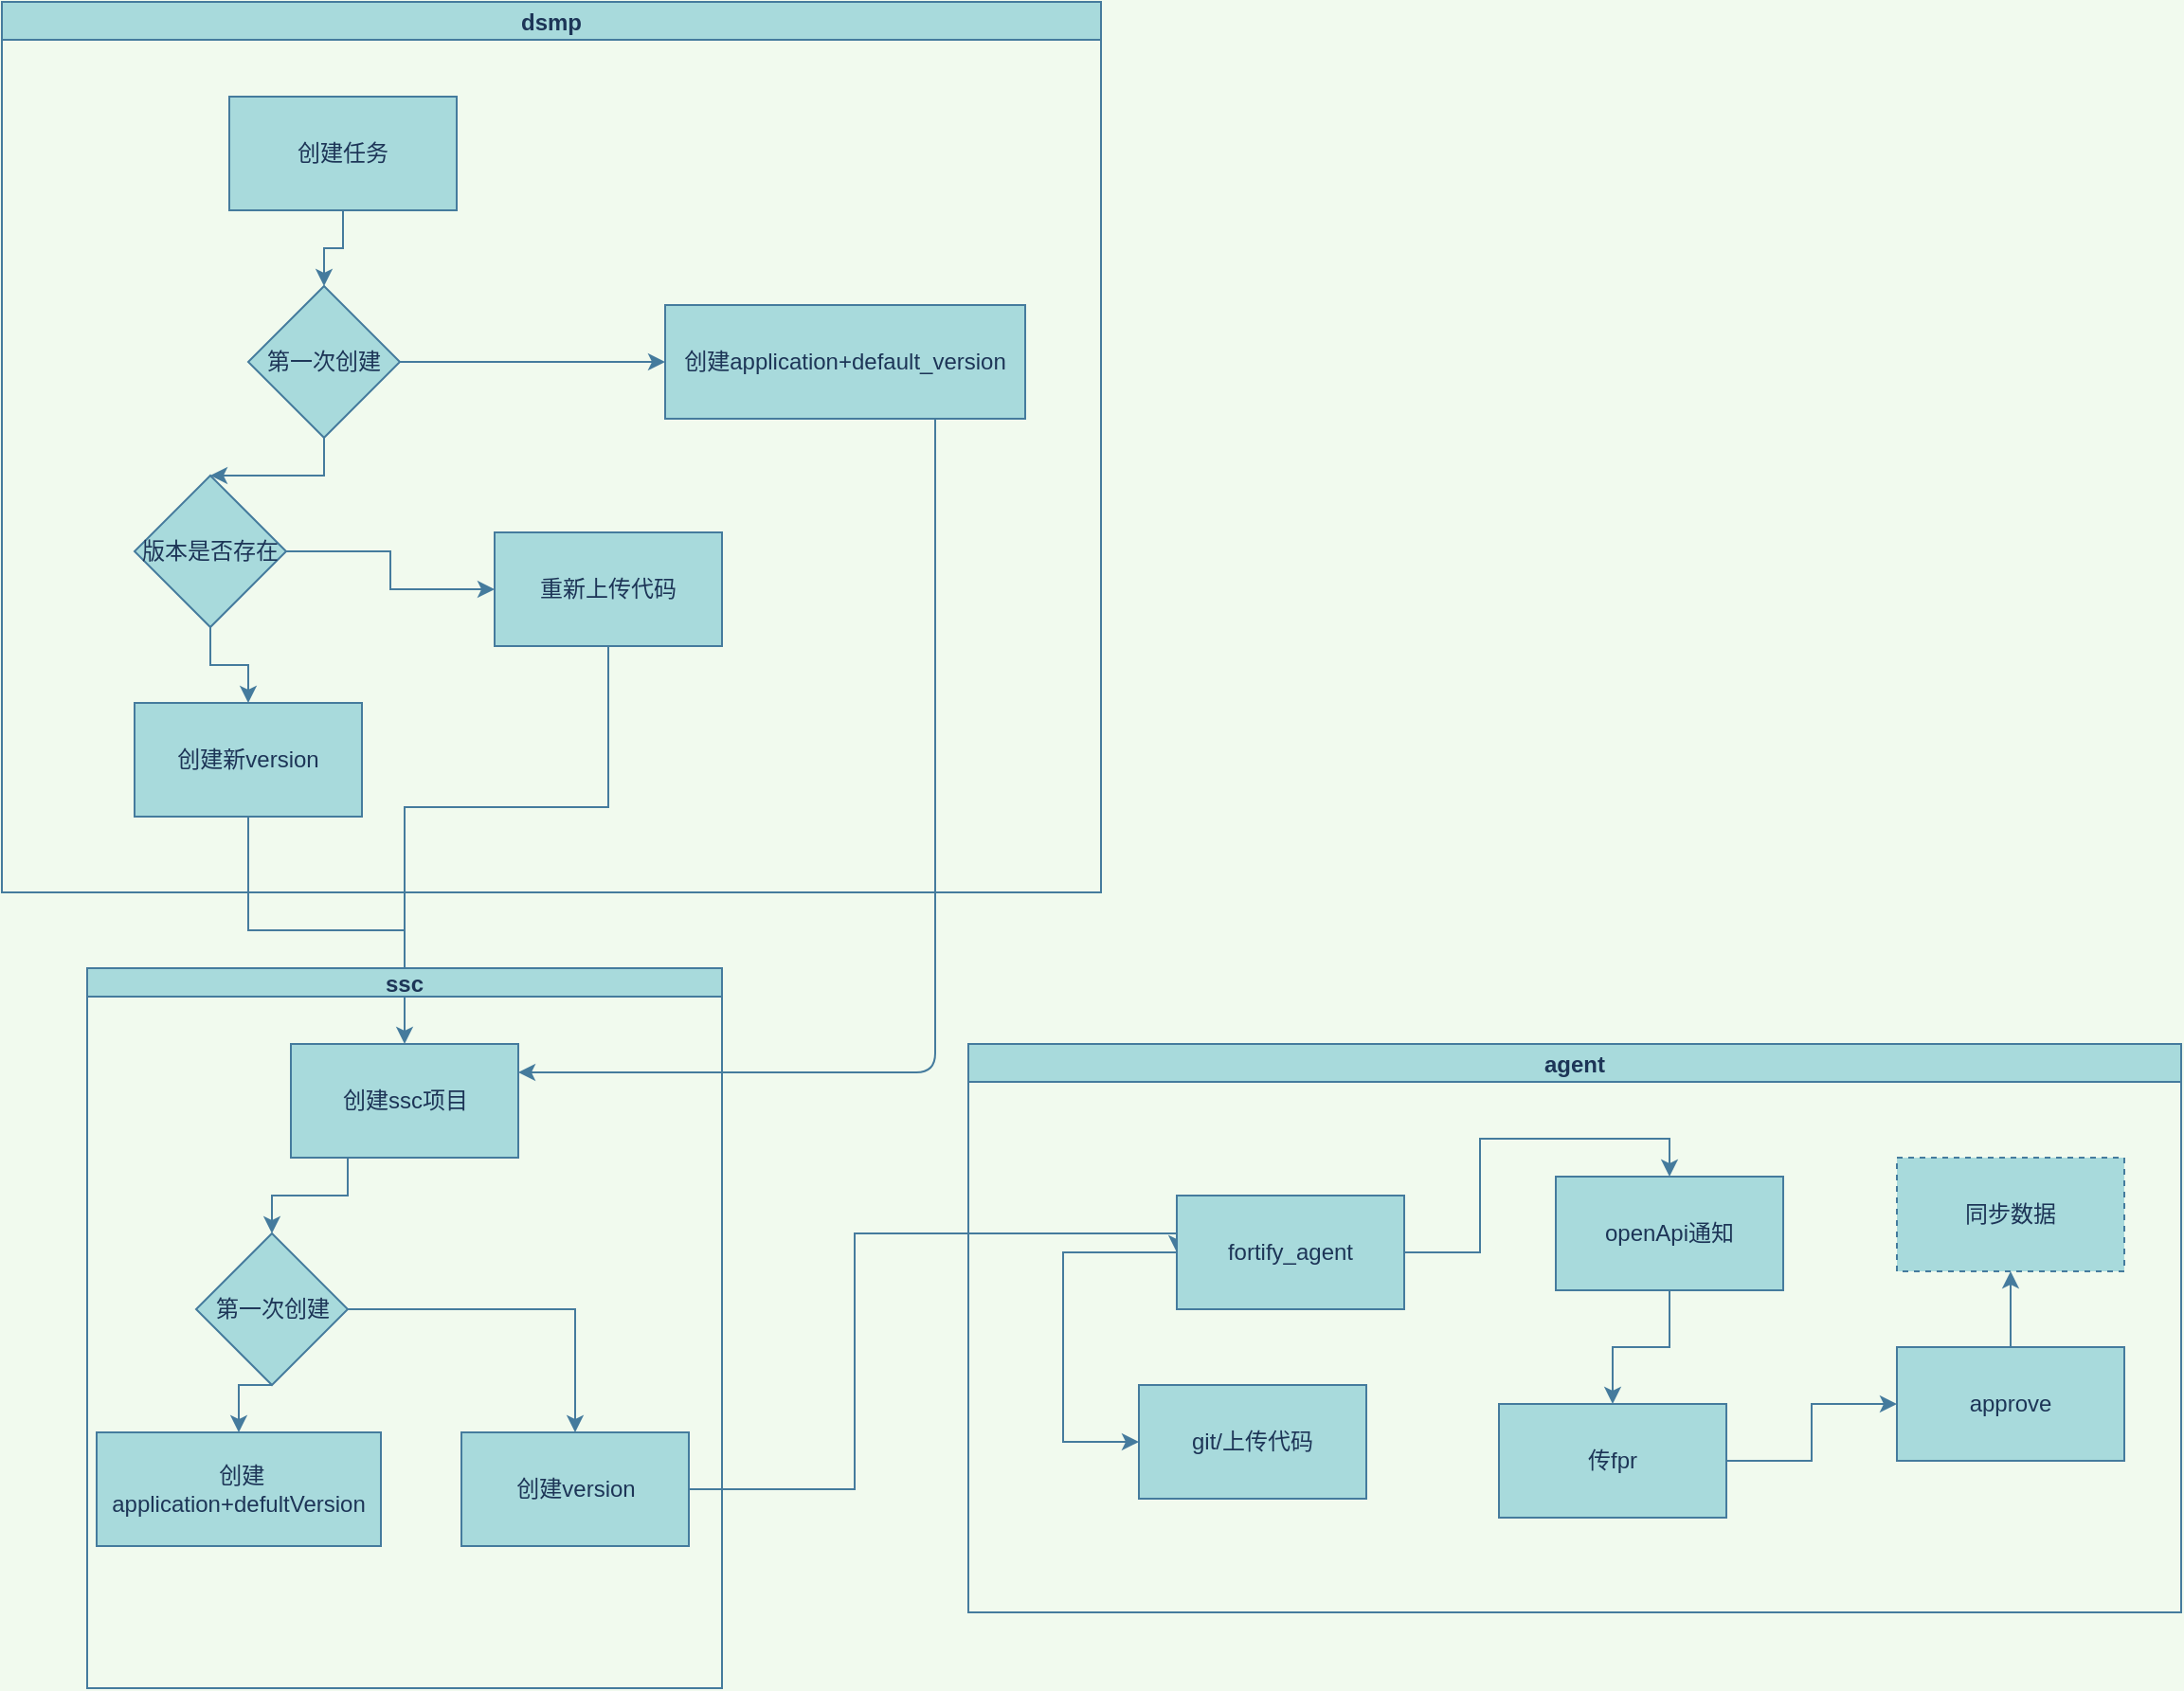 <mxfile version="17.4.6" type="github">
  <diagram id="smvMTfAswRQDZr9uLSh3" name="Page-1">
    <mxGraphModel dx="1662" dy="800" grid="1" gridSize="10" guides="1" tooltips="1" connect="1" arrows="1" fold="1" page="1" pageScale="1" pageWidth="827" pageHeight="1169" background="#F1FAEE" math="0" shadow="0">
      <root>
        <mxCell id="0" />
        <mxCell id="1" parent="0" />
        <mxCell id="6RZilpbmAJhJYDpMnW-6-48" style="edgeStyle=orthogonalEdgeStyle;curved=0;rounded=1;sketch=0;orthogonalLoop=1;jettySize=auto;html=1;exitX=0.75;exitY=1;exitDx=0;exitDy=0;entryX=1;entryY=0.25;entryDx=0;entryDy=0;fontColor=#1D3557;strokeColor=#457B9D;fillColor=#A8DADC;" edge="1" parent="1" source="6RZilpbmAJhJYDpMnW-6-4" target="6RZilpbmAJhJYDpMnW-6-14">
          <mxGeometry relative="1" as="geometry" />
        </mxCell>
        <mxCell id="6RZilpbmAJhJYDpMnW-6-32" style="edgeStyle=orthogonalEdgeStyle;rounded=0;orthogonalLoop=1;jettySize=auto;html=1;exitX=0.5;exitY=1;exitDx=0;exitDy=0;entryX=0.5;entryY=0;entryDx=0;entryDy=0;labelBackgroundColor=#F1FAEE;strokeColor=#457B9D;fontColor=#1D3557;" edge="1" parent="1" source="6RZilpbmAJhJYDpMnW-6-10" target="6RZilpbmAJhJYDpMnW-6-14">
          <mxGeometry relative="1" as="geometry" />
        </mxCell>
        <mxCell id="6RZilpbmAJhJYDpMnW-6-37" style="edgeStyle=orthogonalEdgeStyle;rounded=0;orthogonalLoop=1;jettySize=auto;html=1;exitX=1;exitY=0.5;exitDx=0;exitDy=0;entryX=0;entryY=0.5;entryDx=0;entryDy=0;labelBackgroundColor=#F1FAEE;strokeColor=#457B9D;fontColor=#1D3557;" edge="1" parent="1" source="6RZilpbmAJhJYDpMnW-6-17" target="6RZilpbmAJhJYDpMnW-6-19">
          <mxGeometry relative="1" as="geometry">
            <Array as="points">
              <mxPoint x="460" y="805" />
              <mxPoint x="460" y="670" />
            </Array>
          </mxGeometry>
        </mxCell>
        <mxCell id="6RZilpbmAJhJYDpMnW-6-44" value="agent" style="swimlane;startSize=20;fillColor=#A8DADC;strokeColor=#457B9D;fontColor=#1D3557;" vertex="1" parent="1">
          <mxGeometry x="520" y="570" width="640" height="300" as="geometry">
            <mxRectangle x="440" y="670" width="150" height="50" as="alternateBounds" />
          </mxGeometry>
        </mxCell>
        <mxCell id="6RZilpbmAJhJYDpMnW-6-22" value="传fpr" style="whiteSpace=wrap;html=1;rounded=0;fillColor=#A8DADC;strokeColor=#457B9D;fontColor=#1D3557;" vertex="1" parent="6RZilpbmAJhJYDpMnW-6-44">
          <mxGeometry x="280" y="190" width="120" height="60" as="geometry" />
        </mxCell>
        <mxCell id="6RZilpbmAJhJYDpMnW-6-20" value="git/上传代码" style="whiteSpace=wrap;html=1;rounded=0;fillColor=#A8DADC;strokeColor=#457B9D;fontColor=#1D3557;" vertex="1" parent="6RZilpbmAJhJYDpMnW-6-44">
          <mxGeometry x="90" y="180" width="120" height="60" as="geometry" />
        </mxCell>
        <mxCell id="6RZilpbmAJhJYDpMnW-6-19" value="fortify_agent" style="rounded=0;whiteSpace=wrap;html=1;fillColor=#A8DADC;strokeColor=#457B9D;fontColor=#1D3557;" vertex="1" parent="6RZilpbmAJhJYDpMnW-6-44">
          <mxGeometry x="110" y="80" width="120" height="60" as="geometry" />
        </mxCell>
        <mxCell id="6RZilpbmAJhJYDpMnW-6-21" value="" style="edgeStyle=orthogonalEdgeStyle;rounded=0;orthogonalLoop=1;jettySize=auto;html=1;labelBackgroundColor=#F1FAEE;strokeColor=#457B9D;fontColor=#1D3557;" edge="1" parent="6RZilpbmAJhJYDpMnW-6-44" source="6RZilpbmAJhJYDpMnW-6-19" target="6RZilpbmAJhJYDpMnW-6-20">
          <mxGeometry relative="1" as="geometry">
            <Array as="points">
              <mxPoint x="50" y="110" />
            </Array>
          </mxGeometry>
        </mxCell>
        <mxCell id="6RZilpbmAJhJYDpMnW-6-24" value="approve" style="whiteSpace=wrap;html=1;rounded=0;fillColor=#A8DADC;strokeColor=#457B9D;fontColor=#1D3557;" vertex="1" parent="6RZilpbmAJhJYDpMnW-6-44">
          <mxGeometry x="490" y="160" width="120" height="60" as="geometry" />
        </mxCell>
        <mxCell id="6RZilpbmAJhJYDpMnW-6-25" value="" style="edgeStyle=orthogonalEdgeStyle;rounded=0;orthogonalLoop=1;jettySize=auto;html=1;labelBackgroundColor=#F1FAEE;strokeColor=#457B9D;fontColor=#1D3557;" edge="1" parent="6RZilpbmAJhJYDpMnW-6-44" source="6RZilpbmAJhJYDpMnW-6-22" target="6RZilpbmAJhJYDpMnW-6-24">
          <mxGeometry relative="1" as="geometry" />
        </mxCell>
        <mxCell id="6RZilpbmAJhJYDpMnW-6-26" value="openApi通知" style="rounded=0;whiteSpace=wrap;html=1;fillColor=#A8DADC;strokeColor=#457B9D;fontColor=#1D3557;direction=east;container=0;" vertex="1" parent="6RZilpbmAJhJYDpMnW-6-44">
          <mxGeometry x="310" y="70" width="120" height="60" as="geometry" />
        </mxCell>
        <mxCell id="6RZilpbmAJhJYDpMnW-6-27" style="edgeStyle=orthogonalEdgeStyle;rounded=0;orthogonalLoop=1;jettySize=auto;html=1;exitX=1;exitY=0.5;exitDx=0;exitDy=0;entryX=0.5;entryY=0;entryDx=0;entryDy=0;labelBackgroundColor=#F1FAEE;strokeColor=#457B9D;fontColor=#1D3557;" edge="1" parent="6RZilpbmAJhJYDpMnW-6-44" source="6RZilpbmAJhJYDpMnW-6-19" target="6RZilpbmAJhJYDpMnW-6-26">
          <mxGeometry relative="1" as="geometry" />
        </mxCell>
        <mxCell id="6RZilpbmAJhJYDpMnW-6-28" style="edgeStyle=orthogonalEdgeStyle;rounded=0;orthogonalLoop=1;jettySize=auto;html=1;exitX=0.5;exitY=1;exitDx=0;exitDy=0;entryX=0.5;entryY=0;entryDx=0;entryDy=0;labelBackgroundColor=#F1FAEE;strokeColor=#457B9D;fontColor=#1D3557;" edge="1" parent="6RZilpbmAJhJYDpMnW-6-44" source="6RZilpbmAJhJYDpMnW-6-26" target="6RZilpbmAJhJYDpMnW-6-22">
          <mxGeometry relative="1" as="geometry" />
        </mxCell>
        <mxCell id="6RZilpbmAJhJYDpMnW-6-49" value="同步数据" style="rounded=0;whiteSpace=wrap;html=1;fillColor=#A8DADC;strokeColor=#457B9D;fontColor=#1D3557;dashed=1;" vertex="1" parent="6RZilpbmAJhJYDpMnW-6-44">
          <mxGeometry x="490" y="60" width="120" height="60" as="geometry" />
        </mxCell>
        <mxCell id="6RZilpbmAJhJYDpMnW-6-50" value="" style="edgeStyle=orthogonalEdgeStyle;curved=0;rounded=1;sketch=0;orthogonalLoop=1;jettySize=auto;html=1;fontColor=#1D3557;strokeColor=#457B9D;fillColor=#A8DADC;exitX=0.5;exitY=0;exitDx=0;exitDy=0;" edge="1" parent="6RZilpbmAJhJYDpMnW-6-44" source="6RZilpbmAJhJYDpMnW-6-24" target="6RZilpbmAJhJYDpMnW-6-49">
          <mxGeometry relative="1" as="geometry" />
        </mxCell>
        <mxCell id="6RZilpbmAJhJYDpMnW-6-46" value="dsmp" style="swimlane;startSize=20;fillColor=#A8DADC;strokeColor=#457B9D;fontColor=#1D3557;" vertex="1" parent="1">
          <mxGeometry x="10" y="20" width="580" height="470" as="geometry">
            <mxRectangle x="10" y="20" width="50" height="40" as="alternateBounds" />
          </mxGeometry>
        </mxCell>
        <mxCell id="6RZilpbmAJhJYDpMnW-6-8" value="版本是否存在" style="rhombus;whiteSpace=wrap;html=1;rounded=0;fillColor=#A8DADC;strokeColor=#457B9D;fontColor=#1D3557;" vertex="1" parent="6RZilpbmAJhJYDpMnW-6-46">
          <mxGeometry x="70" y="250" width="80" height="80" as="geometry" />
        </mxCell>
        <mxCell id="6RZilpbmAJhJYDpMnW-6-10" value="创建新version" style="whiteSpace=wrap;html=1;rounded=0;fillColor=#A8DADC;strokeColor=#457B9D;fontColor=#1D3557;" vertex="1" parent="6RZilpbmAJhJYDpMnW-6-46">
          <mxGeometry x="70" y="370" width="120" height="60" as="geometry" />
        </mxCell>
        <mxCell id="6RZilpbmAJhJYDpMnW-6-11" value="" style="edgeStyle=orthogonalEdgeStyle;rounded=0;orthogonalLoop=1;jettySize=auto;html=1;labelBackgroundColor=#F1FAEE;strokeColor=#457B9D;fontColor=#1D3557;" edge="1" parent="6RZilpbmAJhJYDpMnW-6-46" source="6RZilpbmAJhJYDpMnW-6-8" target="6RZilpbmAJhJYDpMnW-6-10">
          <mxGeometry relative="1" as="geometry" />
        </mxCell>
        <mxCell id="6RZilpbmAJhJYDpMnW-6-12" value="重新上传代码" style="whiteSpace=wrap;html=1;rounded=0;fillColor=#A8DADC;strokeColor=#457B9D;fontColor=#1D3557;" vertex="1" parent="6RZilpbmAJhJYDpMnW-6-46">
          <mxGeometry x="260" y="280" width="120" height="60" as="geometry" />
        </mxCell>
        <mxCell id="6RZilpbmAJhJYDpMnW-6-13" value="" style="edgeStyle=orthogonalEdgeStyle;rounded=0;orthogonalLoop=1;jettySize=auto;html=1;labelBackgroundColor=#F1FAEE;strokeColor=#457B9D;fontColor=#1D3557;" edge="1" parent="6RZilpbmAJhJYDpMnW-6-46" source="6RZilpbmAJhJYDpMnW-6-8" target="6RZilpbmAJhJYDpMnW-6-12">
          <mxGeometry relative="1" as="geometry" />
        </mxCell>
        <mxCell id="6RZilpbmAJhJYDpMnW-6-1" value="创建任务" style="rounded=0;whiteSpace=wrap;html=1;fillColor=#A8DADC;strokeColor=#457B9D;fontColor=#1D3557;" vertex="1" parent="6RZilpbmAJhJYDpMnW-6-46">
          <mxGeometry x="120" y="50" width="120" height="60" as="geometry" />
        </mxCell>
        <mxCell id="6RZilpbmAJhJYDpMnW-6-2" value="第一次创建" style="rhombus;whiteSpace=wrap;html=1;rounded=0;fillColor=#A8DADC;strokeColor=#457B9D;fontColor=#1D3557;" vertex="1" parent="6RZilpbmAJhJYDpMnW-6-46">
          <mxGeometry x="130" y="150" width="80" height="80" as="geometry" />
        </mxCell>
        <mxCell id="6RZilpbmAJhJYDpMnW-6-3" value="" style="edgeStyle=orthogonalEdgeStyle;rounded=0;orthogonalLoop=1;jettySize=auto;html=1;labelBackgroundColor=#F1FAEE;strokeColor=#457B9D;fontColor=#1D3557;" edge="1" parent="6RZilpbmAJhJYDpMnW-6-46" source="6RZilpbmAJhJYDpMnW-6-1" target="6RZilpbmAJhJYDpMnW-6-2">
          <mxGeometry relative="1" as="geometry" />
        </mxCell>
        <mxCell id="6RZilpbmAJhJYDpMnW-6-9" value="" style="edgeStyle=orthogonalEdgeStyle;rounded=0;orthogonalLoop=1;jettySize=auto;html=1;labelBackgroundColor=#F1FAEE;strokeColor=#457B9D;fontColor=#1D3557;" edge="1" parent="6RZilpbmAJhJYDpMnW-6-46" source="6RZilpbmAJhJYDpMnW-6-2" target="6RZilpbmAJhJYDpMnW-6-8">
          <mxGeometry relative="1" as="geometry" />
        </mxCell>
        <mxCell id="6RZilpbmAJhJYDpMnW-6-4" value="创建application+default_version&lt;br&gt;" style="whiteSpace=wrap;html=1;rounded=0;fillColor=#A8DADC;strokeColor=#457B9D;fontColor=#1D3557;" vertex="1" parent="6RZilpbmAJhJYDpMnW-6-46">
          <mxGeometry x="350" y="160" width="190" height="60" as="geometry" />
        </mxCell>
        <mxCell id="6RZilpbmAJhJYDpMnW-6-5" value="" style="edgeStyle=orthogonalEdgeStyle;rounded=0;orthogonalLoop=1;jettySize=auto;html=1;labelBackgroundColor=#F1FAEE;strokeColor=#457B9D;fontColor=#1D3557;" edge="1" parent="6RZilpbmAJhJYDpMnW-6-46" source="6RZilpbmAJhJYDpMnW-6-2" target="6RZilpbmAJhJYDpMnW-6-4">
          <mxGeometry relative="1" as="geometry" />
        </mxCell>
        <mxCell id="6RZilpbmAJhJYDpMnW-6-47" value="ssc" style="swimlane;startSize=15;fillColor=#A8DADC;strokeColor=#457B9D;fontColor=#1D3557;" vertex="1" parent="1">
          <mxGeometry x="55" y="530" width="335" height="380" as="geometry">
            <mxRectangle x="22.5" y="585" width="50" height="20" as="alternateBounds" />
          </mxGeometry>
        </mxCell>
        <mxCell id="6RZilpbmAJhJYDpMnW-6-17" value="创建version" style="whiteSpace=wrap;html=1;rounded=0;fillColor=#A8DADC;strokeColor=#457B9D;fontColor=#1D3557;" vertex="1" parent="6RZilpbmAJhJYDpMnW-6-47">
          <mxGeometry x="197.5" y="245" width="120" height="60" as="geometry" />
        </mxCell>
        <mxCell id="6RZilpbmAJhJYDpMnW-6-15" value="&amp;nbsp;创建application+defultVersion" style="rounded=0;whiteSpace=wrap;html=1;fillColor=#A8DADC;strokeColor=#457B9D;fontColor=#1D3557;" vertex="1" parent="6RZilpbmAJhJYDpMnW-6-47">
          <mxGeometry x="5" y="245" width="150" height="60" as="geometry" />
        </mxCell>
        <mxCell id="6RZilpbmAJhJYDpMnW-6-14" value="创建ssc项目" style="rounded=0;whiteSpace=wrap;html=1;fillColor=#A8DADC;strokeColor=#457B9D;fontColor=#1D3557;" vertex="1" parent="6RZilpbmAJhJYDpMnW-6-47">
          <mxGeometry x="107.5" y="40" width="120" height="60" as="geometry" />
        </mxCell>
        <mxCell id="6RZilpbmAJhJYDpMnW-6-34" value="第一次创建" style="rhombus;whiteSpace=wrap;html=1;fillColor=#A8DADC;strokeColor=#457B9D;fontColor=#1D3557;" vertex="1" parent="6RZilpbmAJhJYDpMnW-6-47">
          <mxGeometry x="57.5" y="140" width="80" height="80" as="geometry" />
        </mxCell>
        <mxCell id="6RZilpbmAJhJYDpMnW-6-35" style="edgeStyle=orthogonalEdgeStyle;rounded=0;orthogonalLoop=1;jettySize=auto;html=1;exitX=0.25;exitY=1;exitDx=0;exitDy=0;entryX=0.5;entryY=0;entryDx=0;entryDy=0;labelBackgroundColor=#F1FAEE;strokeColor=#457B9D;fontColor=#1D3557;" edge="1" parent="6RZilpbmAJhJYDpMnW-6-47" source="6RZilpbmAJhJYDpMnW-6-14" target="6RZilpbmAJhJYDpMnW-6-34">
          <mxGeometry relative="1" as="geometry" />
        </mxCell>
        <mxCell id="6RZilpbmAJhJYDpMnW-6-36" style="edgeStyle=orthogonalEdgeStyle;rounded=0;orthogonalLoop=1;jettySize=auto;html=1;exitX=0.5;exitY=1;exitDx=0;exitDy=0;entryX=0.5;entryY=0;entryDx=0;entryDy=0;labelBackgroundColor=#F1FAEE;strokeColor=#457B9D;fontColor=#1D3557;" edge="1" parent="6RZilpbmAJhJYDpMnW-6-47" source="6RZilpbmAJhJYDpMnW-6-34" target="6RZilpbmAJhJYDpMnW-6-15">
          <mxGeometry relative="1" as="geometry" />
        </mxCell>
        <mxCell id="6RZilpbmAJhJYDpMnW-6-18" value="" style="edgeStyle=orthogonalEdgeStyle;rounded=0;orthogonalLoop=1;jettySize=auto;html=1;labelBackgroundColor=#F1FAEE;strokeColor=#457B9D;fontColor=#1D3557;exitX=1;exitY=0.5;exitDx=0;exitDy=0;" edge="1" parent="6RZilpbmAJhJYDpMnW-6-47" source="6RZilpbmAJhJYDpMnW-6-34" target="6RZilpbmAJhJYDpMnW-6-17">
          <mxGeometry relative="1" as="geometry" />
        </mxCell>
        <mxCell id="6RZilpbmAJhJYDpMnW-6-55" value="" style="edgeStyle=orthogonalEdgeStyle;rounded=0;orthogonalLoop=1;jettySize=auto;html=1;exitX=0.5;exitY=1;exitDx=0;exitDy=0;entryX=0.5;entryY=0;entryDx=0;entryDy=0;labelBackgroundColor=#F1FAEE;strokeColor=#457B9D;fontColor=#1D3557;endArrow=none;" edge="1" parent="1" source="6RZilpbmAJhJYDpMnW-6-12" target="6RZilpbmAJhJYDpMnW-6-47">
          <mxGeometry relative="1" as="geometry">
            <mxPoint x="360" y="370" as="sourcePoint" />
            <mxPoint x="210" y="620" as="targetPoint" />
          </mxGeometry>
        </mxCell>
      </root>
    </mxGraphModel>
  </diagram>
</mxfile>
